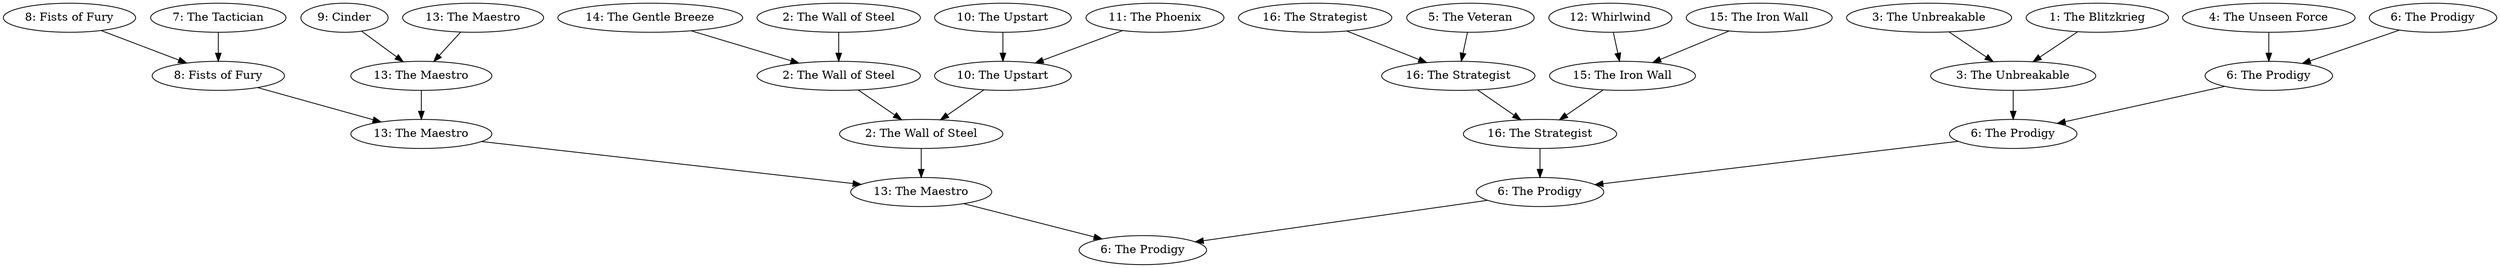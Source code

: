 digraph G {
  0 [label="16: The Strategist"];
  1 [label="5: The Veteran"];
  2 [label="12: Whirlwind"];
  3 [label="15: The Iron Wall"];
  4 [label="3: The Unbreakable"];
  5 [label="1: The Blitzkrieg"];
  6 [label="4: The Unseen Force"];
  7 [label="6: The Prodigy"];
  8 [label="9: Cinder"];
  9 [label="13: The Maestro"];
  10 [label="8: Fists of Fury"];
  11 [label="7: The Tactician"];
  12 [label="10: The Upstart"];
  13 [label="11: The Phoenix"];
  14 [label="14: The Gentle Breeze"];
  15 [label="2: The Wall of Steel"];
  16 [label="16: The Strategist"];
  17 [label="15: The Iron Wall"];
  18 [label="3: The Unbreakable"];
  19 [label="6: The Prodigy"];
  20 [label="13: The Maestro"];
  21 [label="8: Fists of Fury"];
  22 [label="10: The Upstart"];
  23 [label="2: The Wall of Steel"];
  24 [label="16: The Strategist"];
  25 [label="6: The Prodigy"];
  26 [label="13: The Maestro"];
  27 [label="2: The Wall of Steel"];
  28 [label="6: The Prodigy"];
  29 [label="13: The Maestro"];
  30 [label="6: The Prodigy"];
  0 -> 16;
  1 -> 16;
  2 -> 17;
  3 -> 17;
  4 -> 18;
  5 -> 18;
  6 -> 19;
  7 -> 19;
  8 -> 20;
  9 -> 20;
  10 -> 21;
  11 -> 21;
  12 -> 22;
  13 -> 22;
  14 -> 23;
  15 -> 23;
  16 -> 24;
  17 -> 24;
  18 -> 25;
  19 -> 25;
  20 -> 26;
  21 -> 26;
  22 -> 27;
  23 -> 27;
  24 -> 28;
  25 -> 28;
  26 -> 29;
  27 -> 29;
  28 -> 30;
  29 -> 30;
}
